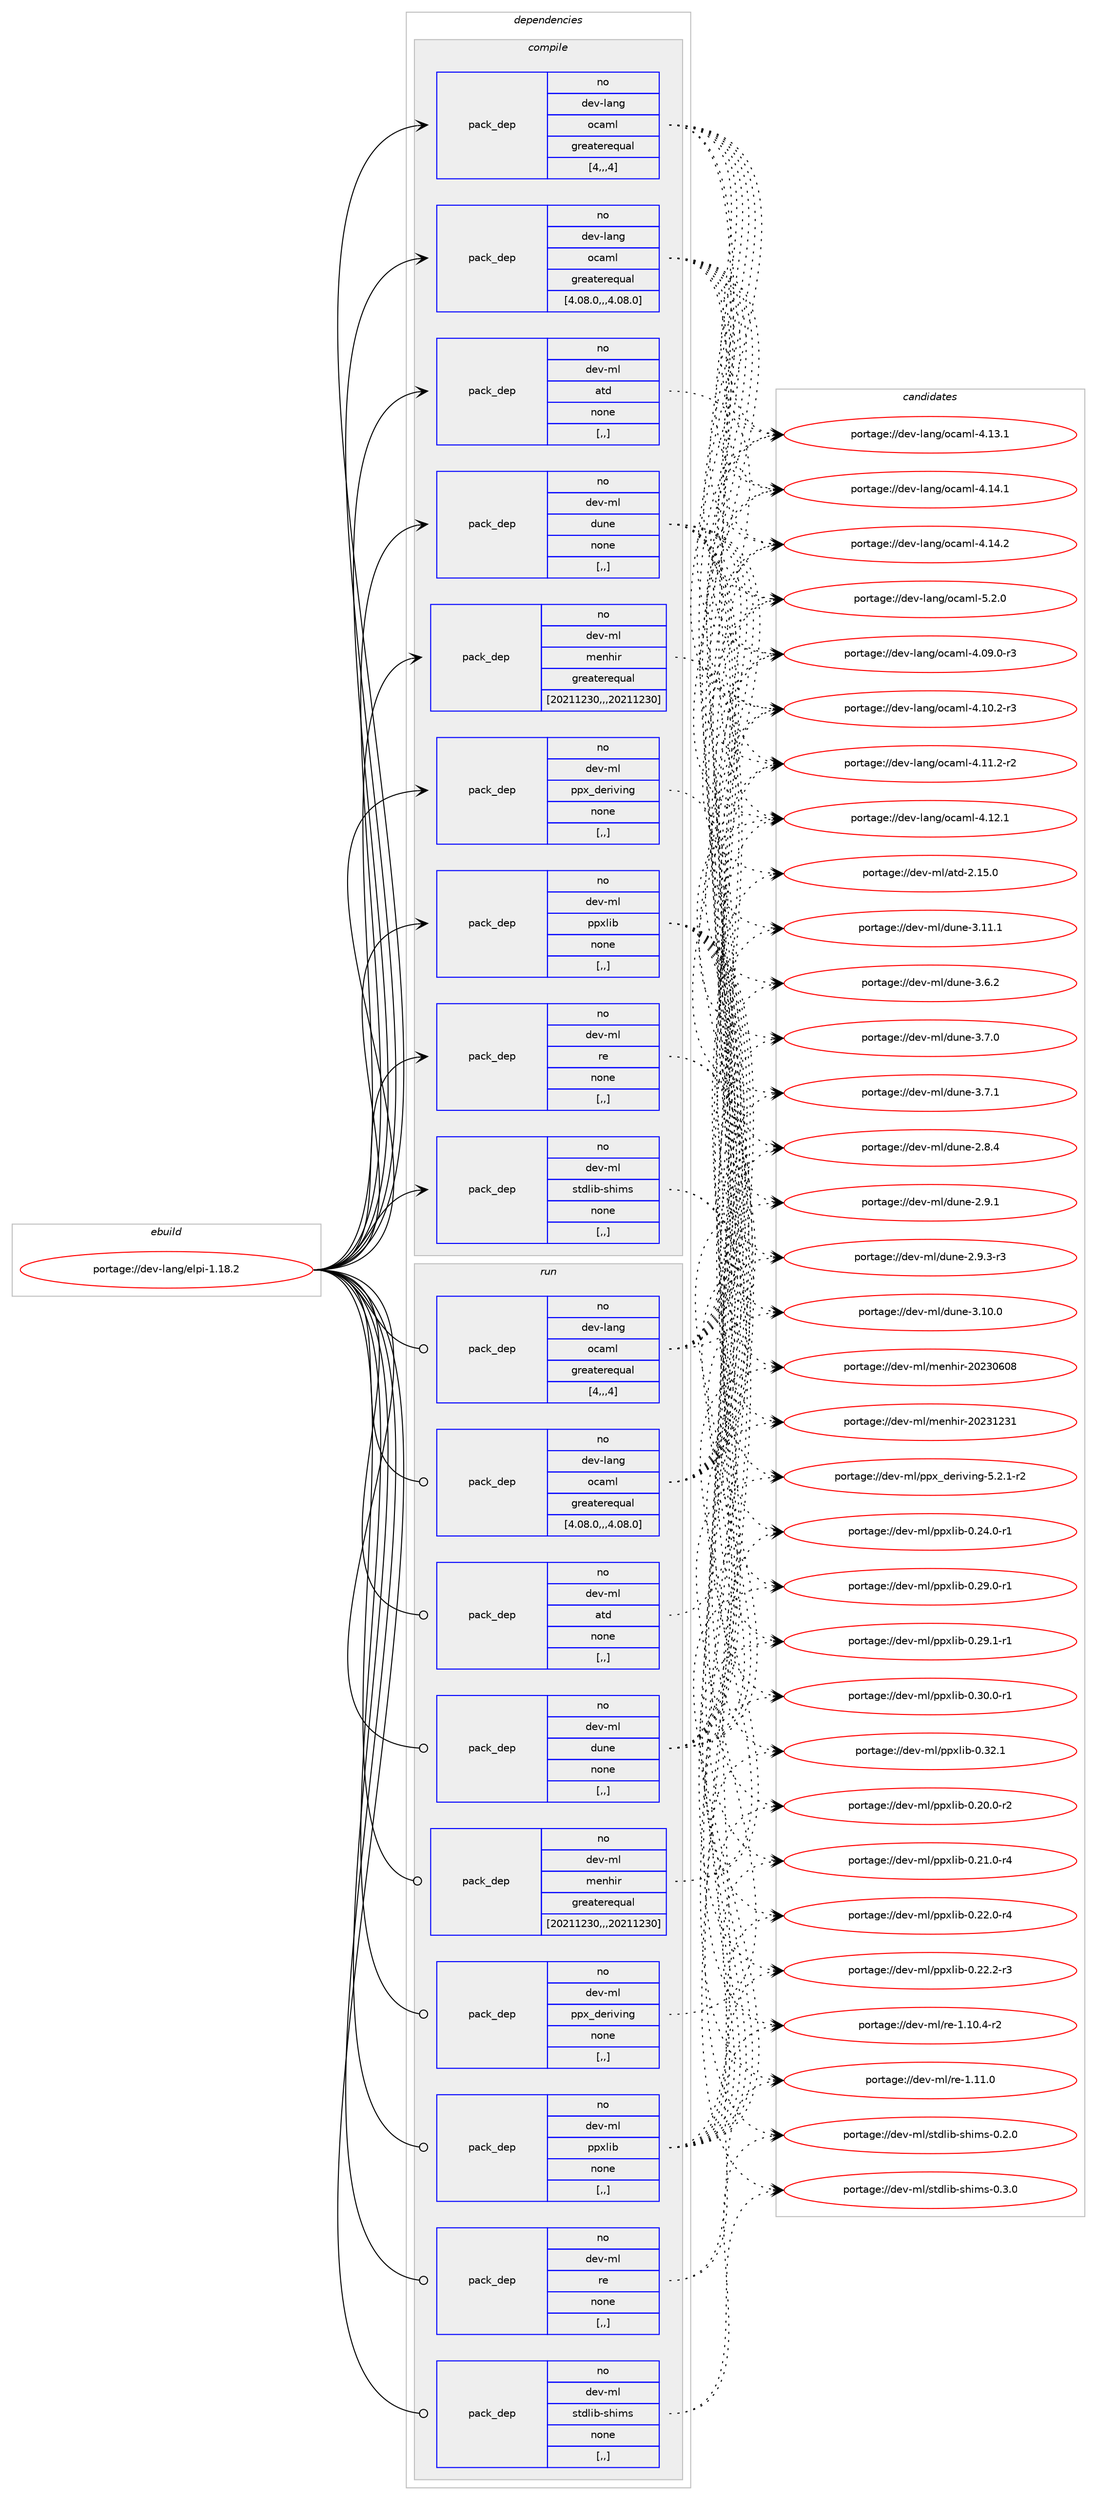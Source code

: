 digraph prolog {

# *************
# Graph options
# *************

newrank=true;
concentrate=true;
compound=true;
graph [rankdir=LR,fontname=Helvetica,fontsize=10,ranksep=1.5];#, ranksep=2.5, nodesep=0.2];
edge  [arrowhead=vee];
node  [fontname=Helvetica,fontsize=10];

# **********
# The ebuild
# **********

subgraph cluster_leftcol {
color=gray;
rank=same;
label=<<i>ebuild</i>>;
id [label="portage://dev-lang/elpi-1.18.2", color=red, width=4, href="../dev-lang/elpi-1.18.2.svg"];
}

# ****************
# The dependencies
# ****************

subgraph cluster_midcol {
color=gray;
label=<<i>dependencies</i>>;
subgraph cluster_compile {
fillcolor="#eeeeee";
style=filled;
label=<<i>compile</i>>;
subgraph pack73082 {
dependency96264 [label=<<TABLE BORDER="0" CELLBORDER="1" CELLSPACING="0" CELLPADDING="4" WIDTH="220"><TR><TD ROWSPAN="6" CELLPADDING="30">pack_dep</TD></TR><TR><TD WIDTH="110">no</TD></TR><TR><TD>dev-lang</TD></TR><TR><TD>ocaml</TD></TR><TR><TD>greaterequal</TD></TR><TR><TD>[4,,,4]</TD></TR></TABLE>>, shape=none, color=blue];
}
id:e -> dependency96264:w [weight=20,style="solid",arrowhead="vee"];
subgraph pack73083 {
dependency96265 [label=<<TABLE BORDER="0" CELLBORDER="1" CELLSPACING="0" CELLPADDING="4" WIDTH="220"><TR><TD ROWSPAN="6" CELLPADDING="30">pack_dep</TD></TR><TR><TD WIDTH="110">no</TD></TR><TR><TD>dev-lang</TD></TR><TR><TD>ocaml</TD></TR><TR><TD>greaterequal</TD></TR><TR><TD>[4.08.0,,,4.08.0]</TD></TR></TABLE>>, shape=none, color=blue];
}
id:e -> dependency96265:w [weight=20,style="solid",arrowhead="vee"];
subgraph pack73084 {
dependency96266 [label=<<TABLE BORDER="0" CELLBORDER="1" CELLSPACING="0" CELLPADDING="4" WIDTH="220"><TR><TD ROWSPAN="6" CELLPADDING="30">pack_dep</TD></TR><TR><TD WIDTH="110">no</TD></TR><TR><TD>dev-ml</TD></TR><TR><TD>atd</TD></TR><TR><TD>none</TD></TR><TR><TD>[,,]</TD></TR></TABLE>>, shape=none, color=blue];
}
id:e -> dependency96266:w [weight=20,style="solid",arrowhead="vee"];
subgraph pack73085 {
dependency96267 [label=<<TABLE BORDER="0" CELLBORDER="1" CELLSPACING="0" CELLPADDING="4" WIDTH="220"><TR><TD ROWSPAN="6" CELLPADDING="30">pack_dep</TD></TR><TR><TD WIDTH="110">no</TD></TR><TR><TD>dev-ml</TD></TR><TR><TD>dune</TD></TR><TR><TD>none</TD></TR><TR><TD>[,,]</TD></TR></TABLE>>, shape=none, color=blue];
}
id:e -> dependency96267:w [weight=20,style="solid",arrowhead="vee"];
subgraph pack73086 {
dependency96268 [label=<<TABLE BORDER="0" CELLBORDER="1" CELLSPACING="0" CELLPADDING="4" WIDTH="220"><TR><TD ROWSPAN="6" CELLPADDING="30">pack_dep</TD></TR><TR><TD WIDTH="110">no</TD></TR><TR><TD>dev-ml</TD></TR><TR><TD>menhir</TD></TR><TR><TD>greaterequal</TD></TR><TR><TD>[20211230,,,20211230]</TD></TR></TABLE>>, shape=none, color=blue];
}
id:e -> dependency96268:w [weight=20,style="solid",arrowhead="vee"];
subgraph pack73087 {
dependency96269 [label=<<TABLE BORDER="0" CELLBORDER="1" CELLSPACING="0" CELLPADDING="4" WIDTH="220"><TR><TD ROWSPAN="6" CELLPADDING="30">pack_dep</TD></TR><TR><TD WIDTH="110">no</TD></TR><TR><TD>dev-ml</TD></TR><TR><TD>ppx_deriving</TD></TR><TR><TD>none</TD></TR><TR><TD>[,,]</TD></TR></TABLE>>, shape=none, color=blue];
}
id:e -> dependency96269:w [weight=20,style="solid",arrowhead="vee"];
subgraph pack73088 {
dependency96270 [label=<<TABLE BORDER="0" CELLBORDER="1" CELLSPACING="0" CELLPADDING="4" WIDTH="220"><TR><TD ROWSPAN="6" CELLPADDING="30">pack_dep</TD></TR><TR><TD WIDTH="110">no</TD></TR><TR><TD>dev-ml</TD></TR><TR><TD>ppxlib</TD></TR><TR><TD>none</TD></TR><TR><TD>[,,]</TD></TR></TABLE>>, shape=none, color=blue];
}
id:e -> dependency96270:w [weight=20,style="solid",arrowhead="vee"];
subgraph pack73089 {
dependency96271 [label=<<TABLE BORDER="0" CELLBORDER="1" CELLSPACING="0" CELLPADDING="4" WIDTH="220"><TR><TD ROWSPAN="6" CELLPADDING="30">pack_dep</TD></TR><TR><TD WIDTH="110">no</TD></TR><TR><TD>dev-ml</TD></TR><TR><TD>re</TD></TR><TR><TD>none</TD></TR><TR><TD>[,,]</TD></TR></TABLE>>, shape=none, color=blue];
}
id:e -> dependency96271:w [weight=20,style="solid",arrowhead="vee"];
subgraph pack73090 {
dependency96272 [label=<<TABLE BORDER="0" CELLBORDER="1" CELLSPACING="0" CELLPADDING="4" WIDTH="220"><TR><TD ROWSPAN="6" CELLPADDING="30">pack_dep</TD></TR><TR><TD WIDTH="110">no</TD></TR><TR><TD>dev-ml</TD></TR><TR><TD>stdlib-shims</TD></TR><TR><TD>none</TD></TR><TR><TD>[,,]</TD></TR></TABLE>>, shape=none, color=blue];
}
id:e -> dependency96272:w [weight=20,style="solid",arrowhead="vee"];
}
subgraph cluster_compileandrun {
fillcolor="#eeeeee";
style=filled;
label=<<i>compile and run</i>>;
}
subgraph cluster_run {
fillcolor="#eeeeee";
style=filled;
label=<<i>run</i>>;
subgraph pack73091 {
dependency96273 [label=<<TABLE BORDER="0" CELLBORDER="1" CELLSPACING="0" CELLPADDING="4" WIDTH="220"><TR><TD ROWSPAN="6" CELLPADDING="30">pack_dep</TD></TR><TR><TD WIDTH="110">no</TD></TR><TR><TD>dev-lang</TD></TR><TR><TD>ocaml</TD></TR><TR><TD>greaterequal</TD></TR><TR><TD>[4,,,4]</TD></TR></TABLE>>, shape=none, color=blue];
}
id:e -> dependency96273:w [weight=20,style="solid",arrowhead="odot"];
subgraph pack73092 {
dependency96274 [label=<<TABLE BORDER="0" CELLBORDER="1" CELLSPACING="0" CELLPADDING="4" WIDTH="220"><TR><TD ROWSPAN="6" CELLPADDING="30">pack_dep</TD></TR><TR><TD WIDTH="110">no</TD></TR><TR><TD>dev-lang</TD></TR><TR><TD>ocaml</TD></TR><TR><TD>greaterequal</TD></TR><TR><TD>[4.08.0,,,4.08.0]</TD></TR></TABLE>>, shape=none, color=blue];
}
id:e -> dependency96274:w [weight=20,style="solid",arrowhead="odot"];
subgraph pack73093 {
dependency96275 [label=<<TABLE BORDER="0" CELLBORDER="1" CELLSPACING="0" CELLPADDING="4" WIDTH="220"><TR><TD ROWSPAN="6" CELLPADDING="30">pack_dep</TD></TR><TR><TD WIDTH="110">no</TD></TR><TR><TD>dev-ml</TD></TR><TR><TD>atd</TD></TR><TR><TD>none</TD></TR><TR><TD>[,,]</TD></TR></TABLE>>, shape=none, color=blue];
}
id:e -> dependency96275:w [weight=20,style="solid",arrowhead="odot"];
subgraph pack73094 {
dependency96276 [label=<<TABLE BORDER="0" CELLBORDER="1" CELLSPACING="0" CELLPADDING="4" WIDTH="220"><TR><TD ROWSPAN="6" CELLPADDING="30">pack_dep</TD></TR><TR><TD WIDTH="110">no</TD></TR><TR><TD>dev-ml</TD></TR><TR><TD>dune</TD></TR><TR><TD>none</TD></TR><TR><TD>[,,]</TD></TR></TABLE>>, shape=none, color=blue];
}
id:e -> dependency96276:w [weight=20,style="solid",arrowhead="odot"];
subgraph pack73095 {
dependency96277 [label=<<TABLE BORDER="0" CELLBORDER="1" CELLSPACING="0" CELLPADDING="4" WIDTH="220"><TR><TD ROWSPAN="6" CELLPADDING="30">pack_dep</TD></TR><TR><TD WIDTH="110">no</TD></TR><TR><TD>dev-ml</TD></TR><TR><TD>menhir</TD></TR><TR><TD>greaterequal</TD></TR><TR><TD>[20211230,,,20211230]</TD></TR></TABLE>>, shape=none, color=blue];
}
id:e -> dependency96277:w [weight=20,style="solid",arrowhead="odot"];
subgraph pack73096 {
dependency96278 [label=<<TABLE BORDER="0" CELLBORDER="1" CELLSPACING="0" CELLPADDING="4" WIDTH="220"><TR><TD ROWSPAN="6" CELLPADDING="30">pack_dep</TD></TR><TR><TD WIDTH="110">no</TD></TR><TR><TD>dev-ml</TD></TR><TR><TD>ppx_deriving</TD></TR><TR><TD>none</TD></TR><TR><TD>[,,]</TD></TR></TABLE>>, shape=none, color=blue];
}
id:e -> dependency96278:w [weight=20,style="solid",arrowhead="odot"];
subgraph pack73097 {
dependency96279 [label=<<TABLE BORDER="0" CELLBORDER="1" CELLSPACING="0" CELLPADDING="4" WIDTH="220"><TR><TD ROWSPAN="6" CELLPADDING="30">pack_dep</TD></TR><TR><TD WIDTH="110">no</TD></TR><TR><TD>dev-ml</TD></TR><TR><TD>ppxlib</TD></TR><TR><TD>none</TD></TR><TR><TD>[,,]</TD></TR></TABLE>>, shape=none, color=blue];
}
id:e -> dependency96279:w [weight=20,style="solid",arrowhead="odot"];
subgraph pack73098 {
dependency96280 [label=<<TABLE BORDER="0" CELLBORDER="1" CELLSPACING="0" CELLPADDING="4" WIDTH="220"><TR><TD ROWSPAN="6" CELLPADDING="30">pack_dep</TD></TR><TR><TD WIDTH="110">no</TD></TR><TR><TD>dev-ml</TD></TR><TR><TD>re</TD></TR><TR><TD>none</TD></TR><TR><TD>[,,]</TD></TR></TABLE>>, shape=none, color=blue];
}
id:e -> dependency96280:w [weight=20,style="solid",arrowhead="odot"];
subgraph pack73099 {
dependency96281 [label=<<TABLE BORDER="0" CELLBORDER="1" CELLSPACING="0" CELLPADDING="4" WIDTH="220"><TR><TD ROWSPAN="6" CELLPADDING="30">pack_dep</TD></TR><TR><TD WIDTH="110">no</TD></TR><TR><TD>dev-ml</TD></TR><TR><TD>stdlib-shims</TD></TR><TR><TD>none</TD></TR><TR><TD>[,,]</TD></TR></TABLE>>, shape=none, color=blue];
}
id:e -> dependency96281:w [weight=20,style="solid",arrowhead="odot"];
}
}

# **************
# The candidates
# **************

subgraph cluster_choices {
rank=same;
color=gray;
label=<<i>candidates</i>>;

subgraph choice73082 {
color=black;
nodesep=1;
choice1001011184510897110103471119997109108455246485746484511451 [label="portage://dev-lang/ocaml-4.09.0-r3", color=red, width=4,href="../dev-lang/ocaml-4.09.0-r3.svg"];
choice1001011184510897110103471119997109108455246494846504511451 [label="portage://dev-lang/ocaml-4.10.2-r3", color=red, width=4,href="../dev-lang/ocaml-4.10.2-r3.svg"];
choice1001011184510897110103471119997109108455246494946504511450 [label="portage://dev-lang/ocaml-4.11.2-r2", color=red, width=4,href="../dev-lang/ocaml-4.11.2-r2.svg"];
choice100101118451089711010347111999710910845524649504649 [label="portage://dev-lang/ocaml-4.12.1", color=red, width=4,href="../dev-lang/ocaml-4.12.1.svg"];
choice100101118451089711010347111999710910845524649514649 [label="portage://dev-lang/ocaml-4.13.1", color=red, width=4,href="../dev-lang/ocaml-4.13.1.svg"];
choice100101118451089711010347111999710910845524649524649 [label="portage://dev-lang/ocaml-4.14.1", color=red, width=4,href="../dev-lang/ocaml-4.14.1.svg"];
choice100101118451089711010347111999710910845524649524650 [label="portage://dev-lang/ocaml-4.14.2", color=red, width=4,href="../dev-lang/ocaml-4.14.2.svg"];
choice1001011184510897110103471119997109108455346504648 [label="portage://dev-lang/ocaml-5.2.0", color=red, width=4,href="../dev-lang/ocaml-5.2.0.svg"];
dependency96264:e -> choice1001011184510897110103471119997109108455246485746484511451:w [style=dotted,weight="100"];
dependency96264:e -> choice1001011184510897110103471119997109108455246494846504511451:w [style=dotted,weight="100"];
dependency96264:e -> choice1001011184510897110103471119997109108455246494946504511450:w [style=dotted,weight="100"];
dependency96264:e -> choice100101118451089711010347111999710910845524649504649:w [style=dotted,weight="100"];
dependency96264:e -> choice100101118451089711010347111999710910845524649514649:w [style=dotted,weight="100"];
dependency96264:e -> choice100101118451089711010347111999710910845524649524649:w [style=dotted,weight="100"];
dependency96264:e -> choice100101118451089711010347111999710910845524649524650:w [style=dotted,weight="100"];
dependency96264:e -> choice1001011184510897110103471119997109108455346504648:w [style=dotted,weight="100"];
}
subgraph choice73083 {
color=black;
nodesep=1;
choice1001011184510897110103471119997109108455246485746484511451 [label="portage://dev-lang/ocaml-4.09.0-r3", color=red, width=4,href="../dev-lang/ocaml-4.09.0-r3.svg"];
choice1001011184510897110103471119997109108455246494846504511451 [label="portage://dev-lang/ocaml-4.10.2-r3", color=red, width=4,href="../dev-lang/ocaml-4.10.2-r3.svg"];
choice1001011184510897110103471119997109108455246494946504511450 [label="portage://dev-lang/ocaml-4.11.2-r2", color=red, width=4,href="../dev-lang/ocaml-4.11.2-r2.svg"];
choice100101118451089711010347111999710910845524649504649 [label="portage://dev-lang/ocaml-4.12.1", color=red, width=4,href="../dev-lang/ocaml-4.12.1.svg"];
choice100101118451089711010347111999710910845524649514649 [label="portage://dev-lang/ocaml-4.13.1", color=red, width=4,href="../dev-lang/ocaml-4.13.1.svg"];
choice100101118451089711010347111999710910845524649524649 [label="portage://dev-lang/ocaml-4.14.1", color=red, width=4,href="../dev-lang/ocaml-4.14.1.svg"];
choice100101118451089711010347111999710910845524649524650 [label="portage://dev-lang/ocaml-4.14.2", color=red, width=4,href="../dev-lang/ocaml-4.14.2.svg"];
choice1001011184510897110103471119997109108455346504648 [label="portage://dev-lang/ocaml-5.2.0", color=red, width=4,href="../dev-lang/ocaml-5.2.0.svg"];
dependency96265:e -> choice1001011184510897110103471119997109108455246485746484511451:w [style=dotted,weight="100"];
dependency96265:e -> choice1001011184510897110103471119997109108455246494846504511451:w [style=dotted,weight="100"];
dependency96265:e -> choice1001011184510897110103471119997109108455246494946504511450:w [style=dotted,weight="100"];
dependency96265:e -> choice100101118451089711010347111999710910845524649504649:w [style=dotted,weight="100"];
dependency96265:e -> choice100101118451089711010347111999710910845524649514649:w [style=dotted,weight="100"];
dependency96265:e -> choice100101118451089711010347111999710910845524649524649:w [style=dotted,weight="100"];
dependency96265:e -> choice100101118451089711010347111999710910845524649524650:w [style=dotted,weight="100"];
dependency96265:e -> choice1001011184510897110103471119997109108455346504648:w [style=dotted,weight="100"];
}
subgraph choice73084 {
color=black;
nodesep=1;
choice10010111845109108479711610045504649534648 [label="portage://dev-ml/atd-2.15.0", color=red, width=4,href="../dev-ml/atd-2.15.0.svg"];
dependency96266:e -> choice10010111845109108479711610045504649534648:w [style=dotted,weight="100"];
}
subgraph choice73085 {
color=black;
nodesep=1;
choice1001011184510910847100117110101455046564652 [label="portage://dev-ml/dune-2.8.4", color=red, width=4,href="../dev-ml/dune-2.8.4.svg"];
choice1001011184510910847100117110101455046574649 [label="portage://dev-ml/dune-2.9.1", color=red, width=4,href="../dev-ml/dune-2.9.1.svg"];
choice10010111845109108471001171101014550465746514511451 [label="portage://dev-ml/dune-2.9.3-r3", color=red, width=4,href="../dev-ml/dune-2.9.3-r3.svg"];
choice100101118451091084710011711010145514649484648 [label="portage://dev-ml/dune-3.10.0", color=red, width=4,href="../dev-ml/dune-3.10.0.svg"];
choice100101118451091084710011711010145514649494649 [label="portage://dev-ml/dune-3.11.1", color=red, width=4,href="../dev-ml/dune-3.11.1.svg"];
choice1001011184510910847100117110101455146544650 [label="portage://dev-ml/dune-3.6.2", color=red, width=4,href="../dev-ml/dune-3.6.2.svg"];
choice1001011184510910847100117110101455146554648 [label="portage://dev-ml/dune-3.7.0", color=red, width=4,href="../dev-ml/dune-3.7.0.svg"];
choice1001011184510910847100117110101455146554649 [label="portage://dev-ml/dune-3.7.1", color=red, width=4,href="../dev-ml/dune-3.7.1.svg"];
dependency96267:e -> choice1001011184510910847100117110101455046564652:w [style=dotted,weight="100"];
dependency96267:e -> choice1001011184510910847100117110101455046574649:w [style=dotted,weight="100"];
dependency96267:e -> choice10010111845109108471001171101014550465746514511451:w [style=dotted,weight="100"];
dependency96267:e -> choice100101118451091084710011711010145514649484648:w [style=dotted,weight="100"];
dependency96267:e -> choice100101118451091084710011711010145514649494649:w [style=dotted,weight="100"];
dependency96267:e -> choice1001011184510910847100117110101455146544650:w [style=dotted,weight="100"];
dependency96267:e -> choice1001011184510910847100117110101455146554648:w [style=dotted,weight="100"];
dependency96267:e -> choice1001011184510910847100117110101455146554649:w [style=dotted,weight="100"];
}
subgraph choice73086 {
color=black;
nodesep=1;
choice1001011184510910847109101110104105114455048505148544856 [label="portage://dev-ml/menhir-20230608", color=red, width=4,href="../dev-ml/menhir-20230608.svg"];
choice1001011184510910847109101110104105114455048505149505149 [label="portage://dev-ml/menhir-20231231", color=red, width=4,href="../dev-ml/menhir-20231231.svg"];
dependency96268:e -> choice1001011184510910847109101110104105114455048505148544856:w [style=dotted,weight="100"];
dependency96268:e -> choice1001011184510910847109101110104105114455048505149505149:w [style=dotted,weight="100"];
}
subgraph choice73087 {
color=black;
nodesep=1;
choice1001011184510910847112112120951001011141051181051101034553465046494511450 [label="portage://dev-ml/ppx_deriving-5.2.1-r2", color=red, width=4,href="../dev-ml/ppx_deriving-5.2.1-r2.svg"];
dependency96269:e -> choice1001011184510910847112112120951001011141051181051101034553465046494511450:w [style=dotted,weight="100"];
}
subgraph choice73088 {
color=black;
nodesep=1;
choice100101118451091084711211212010810598454846504846484511450 [label="portage://dev-ml/ppxlib-0.20.0-r2", color=red, width=4,href="../dev-ml/ppxlib-0.20.0-r2.svg"];
choice100101118451091084711211212010810598454846504946484511452 [label="portage://dev-ml/ppxlib-0.21.0-r4", color=red, width=4,href="../dev-ml/ppxlib-0.21.0-r4.svg"];
choice100101118451091084711211212010810598454846505046484511452 [label="portage://dev-ml/ppxlib-0.22.0-r4", color=red, width=4,href="../dev-ml/ppxlib-0.22.0-r4.svg"];
choice100101118451091084711211212010810598454846505046504511451 [label="portage://dev-ml/ppxlib-0.22.2-r3", color=red, width=4,href="../dev-ml/ppxlib-0.22.2-r3.svg"];
choice100101118451091084711211212010810598454846505246484511449 [label="portage://dev-ml/ppxlib-0.24.0-r1", color=red, width=4,href="../dev-ml/ppxlib-0.24.0-r1.svg"];
choice100101118451091084711211212010810598454846505746484511449 [label="portage://dev-ml/ppxlib-0.29.0-r1", color=red, width=4,href="../dev-ml/ppxlib-0.29.0-r1.svg"];
choice100101118451091084711211212010810598454846505746494511449 [label="portage://dev-ml/ppxlib-0.29.1-r1", color=red, width=4,href="../dev-ml/ppxlib-0.29.1-r1.svg"];
choice100101118451091084711211212010810598454846514846484511449 [label="portage://dev-ml/ppxlib-0.30.0-r1", color=red, width=4,href="../dev-ml/ppxlib-0.30.0-r1.svg"];
choice10010111845109108471121121201081059845484651504649 [label="portage://dev-ml/ppxlib-0.32.1", color=red, width=4,href="../dev-ml/ppxlib-0.32.1.svg"];
dependency96270:e -> choice100101118451091084711211212010810598454846504846484511450:w [style=dotted,weight="100"];
dependency96270:e -> choice100101118451091084711211212010810598454846504946484511452:w [style=dotted,weight="100"];
dependency96270:e -> choice100101118451091084711211212010810598454846505046484511452:w [style=dotted,weight="100"];
dependency96270:e -> choice100101118451091084711211212010810598454846505046504511451:w [style=dotted,weight="100"];
dependency96270:e -> choice100101118451091084711211212010810598454846505246484511449:w [style=dotted,weight="100"];
dependency96270:e -> choice100101118451091084711211212010810598454846505746484511449:w [style=dotted,weight="100"];
dependency96270:e -> choice100101118451091084711211212010810598454846505746494511449:w [style=dotted,weight="100"];
dependency96270:e -> choice100101118451091084711211212010810598454846514846484511449:w [style=dotted,weight="100"];
dependency96270:e -> choice10010111845109108471121121201081059845484651504649:w [style=dotted,weight="100"];
}
subgraph choice73089 {
color=black;
nodesep=1;
choice1001011184510910847114101454946494846524511450 [label="portage://dev-ml/re-1.10.4-r2", color=red, width=4,href="../dev-ml/re-1.10.4-r2.svg"];
choice100101118451091084711410145494649494648 [label="portage://dev-ml/re-1.11.0", color=red, width=4,href="../dev-ml/re-1.11.0.svg"];
dependency96271:e -> choice1001011184510910847114101454946494846524511450:w [style=dotted,weight="100"];
dependency96271:e -> choice100101118451091084711410145494649494648:w [style=dotted,weight="100"];
}
subgraph choice73090 {
color=black;
nodesep=1;
choice10010111845109108471151161001081059845115104105109115454846504648 [label="portage://dev-ml/stdlib-shims-0.2.0", color=red, width=4,href="../dev-ml/stdlib-shims-0.2.0.svg"];
choice10010111845109108471151161001081059845115104105109115454846514648 [label="portage://dev-ml/stdlib-shims-0.3.0", color=red, width=4,href="../dev-ml/stdlib-shims-0.3.0.svg"];
dependency96272:e -> choice10010111845109108471151161001081059845115104105109115454846504648:w [style=dotted,weight="100"];
dependency96272:e -> choice10010111845109108471151161001081059845115104105109115454846514648:w [style=dotted,weight="100"];
}
subgraph choice73091 {
color=black;
nodesep=1;
choice1001011184510897110103471119997109108455246485746484511451 [label="portage://dev-lang/ocaml-4.09.0-r3", color=red, width=4,href="../dev-lang/ocaml-4.09.0-r3.svg"];
choice1001011184510897110103471119997109108455246494846504511451 [label="portage://dev-lang/ocaml-4.10.2-r3", color=red, width=4,href="../dev-lang/ocaml-4.10.2-r3.svg"];
choice1001011184510897110103471119997109108455246494946504511450 [label="portage://dev-lang/ocaml-4.11.2-r2", color=red, width=4,href="../dev-lang/ocaml-4.11.2-r2.svg"];
choice100101118451089711010347111999710910845524649504649 [label="portage://dev-lang/ocaml-4.12.1", color=red, width=4,href="../dev-lang/ocaml-4.12.1.svg"];
choice100101118451089711010347111999710910845524649514649 [label="portage://dev-lang/ocaml-4.13.1", color=red, width=4,href="../dev-lang/ocaml-4.13.1.svg"];
choice100101118451089711010347111999710910845524649524649 [label="portage://dev-lang/ocaml-4.14.1", color=red, width=4,href="../dev-lang/ocaml-4.14.1.svg"];
choice100101118451089711010347111999710910845524649524650 [label="portage://dev-lang/ocaml-4.14.2", color=red, width=4,href="../dev-lang/ocaml-4.14.2.svg"];
choice1001011184510897110103471119997109108455346504648 [label="portage://dev-lang/ocaml-5.2.0", color=red, width=4,href="../dev-lang/ocaml-5.2.0.svg"];
dependency96273:e -> choice1001011184510897110103471119997109108455246485746484511451:w [style=dotted,weight="100"];
dependency96273:e -> choice1001011184510897110103471119997109108455246494846504511451:w [style=dotted,weight="100"];
dependency96273:e -> choice1001011184510897110103471119997109108455246494946504511450:w [style=dotted,weight="100"];
dependency96273:e -> choice100101118451089711010347111999710910845524649504649:w [style=dotted,weight="100"];
dependency96273:e -> choice100101118451089711010347111999710910845524649514649:w [style=dotted,weight="100"];
dependency96273:e -> choice100101118451089711010347111999710910845524649524649:w [style=dotted,weight="100"];
dependency96273:e -> choice100101118451089711010347111999710910845524649524650:w [style=dotted,weight="100"];
dependency96273:e -> choice1001011184510897110103471119997109108455346504648:w [style=dotted,weight="100"];
}
subgraph choice73092 {
color=black;
nodesep=1;
choice1001011184510897110103471119997109108455246485746484511451 [label="portage://dev-lang/ocaml-4.09.0-r3", color=red, width=4,href="../dev-lang/ocaml-4.09.0-r3.svg"];
choice1001011184510897110103471119997109108455246494846504511451 [label="portage://dev-lang/ocaml-4.10.2-r3", color=red, width=4,href="../dev-lang/ocaml-4.10.2-r3.svg"];
choice1001011184510897110103471119997109108455246494946504511450 [label="portage://dev-lang/ocaml-4.11.2-r2", color=red, width=4,href="../dev-lang/ocaml-4.11.2-r2.svg"];
choice100101118451089711010347111999710910845524649504649 [label="portage://dev-lang/ocaml-4.12.1", color=red, width=4,href="../dev-lang/ocaml-4.12.1.svg"];
choice100101118451089711010347111999710910845524649514649 [label="portage://dev-lang/ocaml-4.13.1", color=red, width=4,href="../dev-lang/ocaml-4.13.1.svg"];
choice100101118451089711010347111999710910845524649524649 [label="portage://dev-lang/ocaml-4.14.1", color=red, width=4,href="../dev-lang/ocaml-4.14.1.svg"];
choice100101118451089711010347111999710910845524649524650 [label="portage://dev-lang/ocaml-4.14.2", color=red, width=4,href="../dev-lang/ocaml-4.14.2.svg"];
choice1001011184510897110103471119997109108455346504648 [label="portage://dev-lang/ocaml-5.2.0", color=red, width=4,href="../dev-lang/ocaml-5.2.0.svg"];
dependency96274:e -> choice1001011184510897110103471119997109108455246485746484511451:w [style=dotted,weight="100"];
dependency96274:e -> choice1001011184510897110103471119997109108455246494846504511451:w [style=dotted,weight="100"];
dependency96274:e -> choice1001011184510897110103471119997109108455246494946504511450:w [style=dotted,weight="100"];
dependency96274:e -> choice100101118451089711010347111999710910845524649504649:w [style=dotted,weight="100"];
dependency96274:e -> choice100101118451089711010347111999710910845524649514649:w [style=dotted,weight="100"];
dependency96274:e -> choice100101118451089711010347111999710910845524649524649:w [style=dotted,weight="100"];
dependency96274:e -> choice100101118451089711010347111999710910845524649524650:w [style=dotted,weight="100"];
dependency96274:e -> choice1001011184510897110103471119997109108455346504648:w [style=dotted,weight="100"];
}
subgraph choice73093 {
color=black;
nodesep=1;
choice10010111845109108479711610045504649534648 [label="portage://dev-ml/atd-2.15.0", color=red, width=4,href="../dev-ml/atd-2.15.0.svg"];
dependency96275:e -> choice10010111845109108479711610045504649534648:w [style=dotted,weight="100"];
}
subgraph choice73094 {
color=black;
nodesep=1;
choice1001011184510910847100117110101455046564652 [label="portage://dev-ml/dune-2.8.4", color=red, width=4,href="../dev-ml/dune-2.8.4.svg"];
choice1001011184510910847100117110101455046574649 [label="portage://dev-ml/dune-2.9.1", color=red, width=4,href="../dev-ml/dune-2.9.1.svg"];
choice10010111845109108471001171101014550465746514511451 [label="portage://dev-ml/dune-2.9.3-r3", color=red, width=4,href="../dev-ml/dune-2.9.3-r3.svg"];
choice100101118451091084710011711010145514649484648 [label="portage://dev-ml/dune-3.10.0", color=red, width=4,href="../dev-ml/dune-3.10.0.svg"];
choice100101118451091084710011711010145514649494649 [label="portage://dev-ml/dune-3.11.1", color=red, width=4,href="../dev-ml/dune-3.11.1.svg"];
choice1001011184510910847100117110101455146544650 [label="portage://dev-ml/dune-3.6.2", color=red, width=4,href="../dev-ml/dune-3.6.2.svg"];
choice1001011184510910847100117110101455146554648 [label="portage://dev-ml/dune-3.7.0", color=red, width=4,href="../dev-ml/dune-3.7.0.svg"];
choice1001011184510910847100117110101455146554649 [label="portage://dev-ml/dune-3.7.1", color=red, width=4,href="../dev-ml/dune-3.7.1.svg"];
dependency96276:e -> choice1001011184510910847100117110101455046564652:w [style=dotted,weight="100"];
dependency96276:e -> choice1001011184510910847100117110101455046574649:w [style=dotted,weight="100"];
dependency96276:e -> choice10010111845109108471001171101014550465746514511451:w [style=dotted,weight="100"];
dependency96276:e -> choice100101118451091084710011711010145514649484648:w [style=dotted,weight="100"];
dependency96276:e -> choice100101118451091084710011711010145514649494649:w [style=dotted,weight="100"];
dependency96276:e -> choice1001011184510910847100117110101455146544650:w [style=dotted,weight="100"];
dependency96276:e -> choice1001011184510910847100117110101455146554648:w [style=dotted,weight="100"];
dependency96276:e -> choice1001011184510910847100117110101455146554649:w [style=dotted,weight="100"];
}
subgraph choice73095 {
color=black;
nodesep=1;
choice1001011184510910847109101110104105114455048505148544856 [label="portage://dev-ml/menhir-20230608", color=red, width=4,href="../dev-ml/menhir-20230608.svg"];
choice1001011184510910847109101110104105114455048505149505149 [label="portage://dev-ml/menhir-20231231", color=red, width=4,href="../dev-ml/menhir-20231231.svg"];
dependency96277:e -> choice1001011184510910847109101110104105114455048505148544856:w [style=dotted,weight="100"];
dependency96277:e -> choice1001011184510910847109101110104105114455048505149505149:w [style=dotted,weight="100"];
}
subgraph choice73096 {
color=black;
nodesep=1;
choice1001011184510910847112112120951001011141051181051101034553465046494511450 [label="portage://dev-ml/ppx_deriving-5.2.1-r2", color=red, width=4,href="../dev-ml/ppx_deriving-5.2.1-r2.svg"];
dependency96278:e -> choice1001011184510910847112112120951001011141051181051101034553465046494511450:w [style=dotted,weight="100"];
}
subgraph choice73097 {
color=black;
nodesep=1;
choice100101118451091084711211212010810598454846504846484511450 [label="portage://dev-ml/ppxlib-0.20.0-r2", color=red, width=4,href="../dev-ml/ppxlib-0.20.0-r2.svg"];
choice100101118451091084711211212010810598454846504946484511452 [label="portage://dev-ml/ppxlib-0.21.0-r4", color=red, width=4,href="../dev-ml/ppxlib-0.21.0-r4.svg"];
choice100101118451091084711211212010810598454846505046484511452 [label="portage://dev-ml/ppxlib-0.22.0-r4", color=red, width=4,href="../dev-ml/ppxlib-0.22.0-r4.svg"];
choice100101118451091084711211212010810598454846505046504511451 [label="portage://dev-ml/ppxlib-0.22.2-r3", color=red, width=4,href="../dev-ml/ppxlib-0.22.2-r3.svg"];
choice100101118451091084711211212010810598454846505246484511449 [label="portage://dev-ml/ppxlib-0.24.0-r1", color=red, width=4,href="../dev-ml/ppxlib-0.24.0-r1.svg"];
choice100101118451091084711211212010810598454846505746484511449 [label="portage://dev-ml/ppxlib-0.29.0-r1", color=red, width=4,href="../dev-ml/ppxlib-0.29.0-r1.svg"];
choice100101118451091084711211212010810598454846505746494511449 [label="portage://dev-ml/ppxlib-0.29.1-r1", color=red, width=4,href="../dev-ml/ppxlib-0.29.1-r1.svg"];
choice100101118451091084711211212010810598454846514846484511449 [label="portage://dev-ml/ppxlib-0.30.0-r1", color=red, width=4,href="../dev-ml/ppxlib-0.30.0-r1.svg"];
choice10010111845109108471121121201081059845484651504649 [label="portage://dev-ml/ppxlib-0.32.1", color=red, width=4,href="../dev-ml/ppxlib-0.32.1.svg"];
dependency96279:e -> choice100101118451091084711211212010810598454846504846484511450:w [style=dotted,weight="100"];
dependency96279:e -> choice100101118451091084711211212010810598454846504946484511452:w [style=dotted,weight="100"];
dependency96279:e -> choice100101118451091084711211212010810598454846505046484511452:w [style=dotted,weight="100"];
dependency96279:e -> choice100101118451091084711211212010810598454846505046504511451:w [style=dotted,weight="100"];
dependency96279:e -> choice100101118451091084711211212010810598454846505246484511449:w [style=dotted,weight="100"];
dependency96279:e -> choice100101118451091084711211212010810598454846505746484511449:w [style=dotted,weight="100"];
dependency96279:e -> choice100101118451091084711211212010810598454846505746494511449:w [style=dotted,weight="100"];
dependency96279:e -> choice100101118451091084711211212010810598454846514846484511449:w [style=dotted,weight="100"];
dependency96279:e -> choice10010111845109108471121121201081059845484651504649:w [style=dotted,weight="100"];
}
subgraph choice73098 {
color=black;
nodesep=1;
choice1001011184510910847114101454946494846524511450 [label="portage://dev-ml/re-1.10.4-r2", color=red, width=4,href="../dev-ml/re-1.10.4-r2.svg"];
choice100101118451091084711410145494649494648 [label="portage://dev-ml/re-1.11.0", color=red, width=4,href="../dev-ml/re-1.11.0.svg"];
dependency96280:e -> choice1001011184510910847114101454946494846524511450:w [style=dotted,weight="100"];
dependency96280:e -> choice100101118451091084711410145494649494648:w [style=dotted,weight="100"];
}
subgraph choice73099 {
color=black;
nodesep=1;
choice10010111845109108471151161001081059845115104105109115454846504648 [label="portage://dev-ml/stdlib-shims-0.2.0", color=red, width=4,href="../dev-ml/stdlib-shims-0.2.0.svg"];
choice10010111845109108471151161001081059845115104105109115454846514648 [label="portage://dev-ml/stdlib-shims-0.3.0", color=red, width=4,href="../dev-ml/stdlib-shims-0.3.0.svg"];
dependency96281:e -> choice10010111845109108471151161001081059845115104105109115454846504648:w [style=dotted,weight="100"];
dependency96281:e -> choice10010111845109108471151161001081059845115104105109115454846514648:w [style=dotted,weight="100"];
}
}

}
